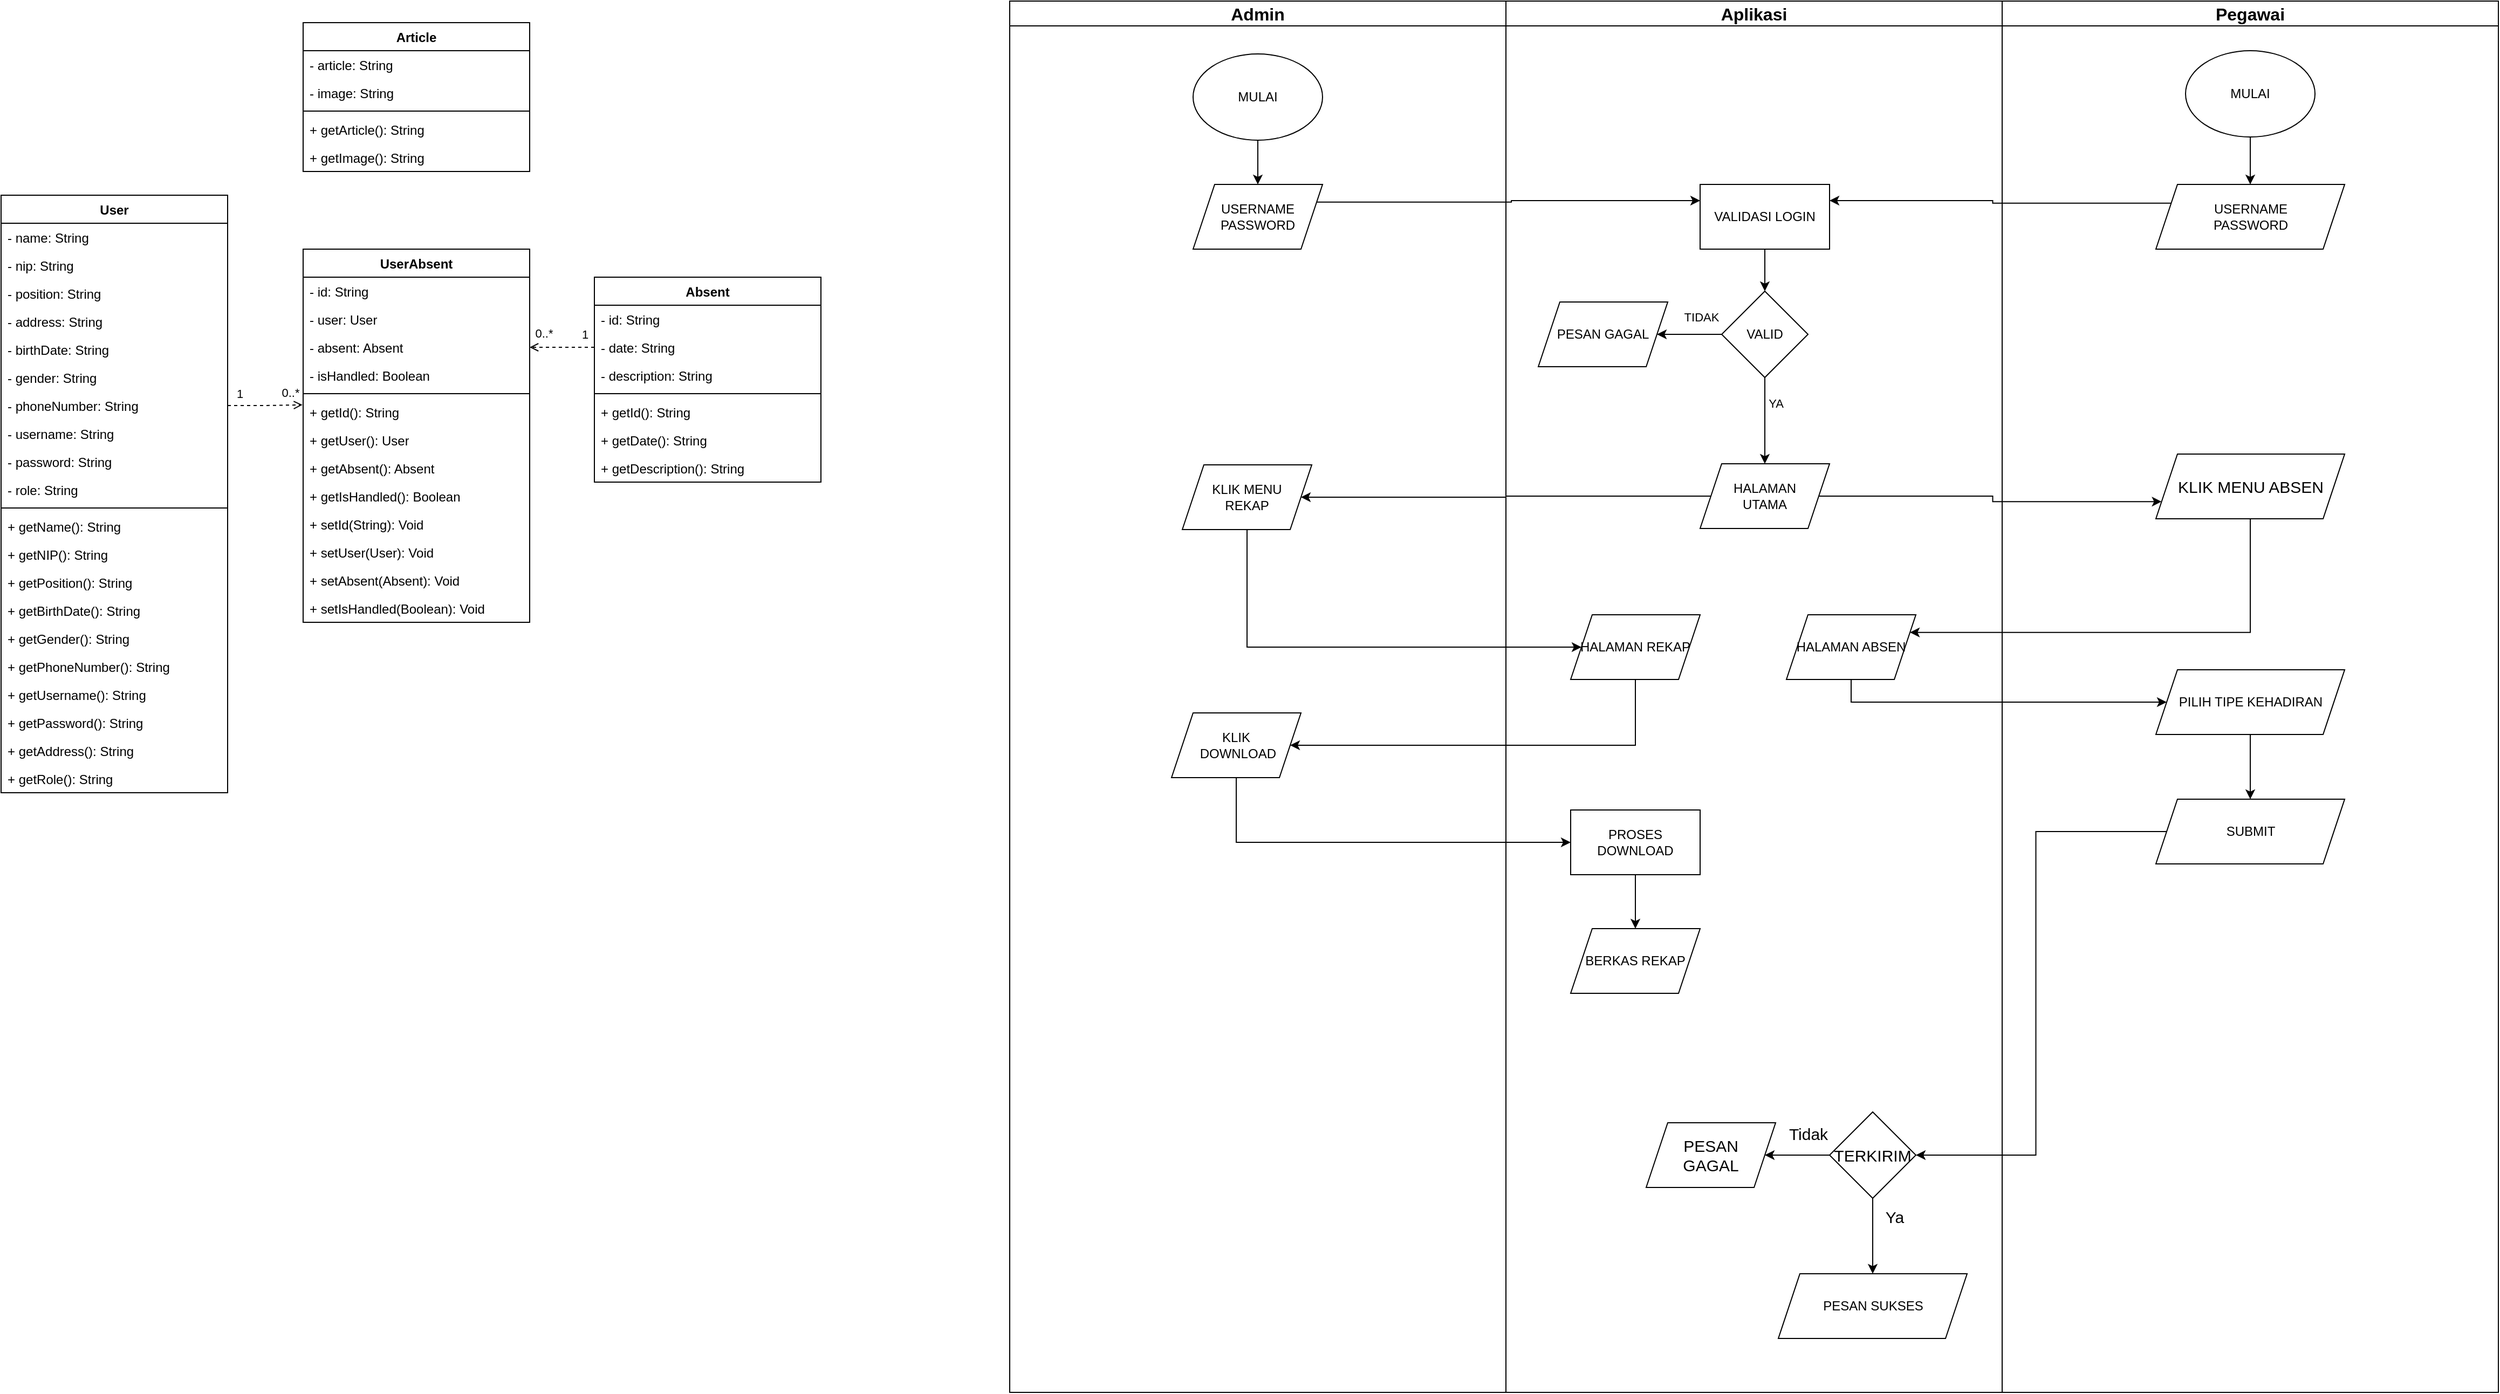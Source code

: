 <mxfile version="20.2.5" type="github">
  <diagram name="Page-1" id="QGfiBa4HXk1Xvrsq0Tfq">
    <mxGraphModel dx="3410" dy="1572" grid="1" gridSize="10" guides="1" tooltips="1" connect="1" arrows="1" fold="1" page="1" pageScale="1" pageWidth="850" pageHeight="1100" math="0" shadow="0">
      <root>
        <mxCell id="0" />
        <mxCell id="1" parent="0" />
        <mxCell id="b5IHkdSGsducfGm3wi8i-103" value="&lt;font style=&quot;font-size: 16px;&quot;&gt;Admin&lt;/font&gt;" style="swimlane;whiteSpace=wrap;html=1;movable=1;resizable=1;rotatable=1;deletable=1;editable=1;locked=0;connectable=1;" parent="1" vertex="1">
          <mxGeometry x="130" y="100" width="460" height="1290" as="geometry" />
        </mxCell>
        <mxCell id="b5IHkdSGsducfGm3wi8i-109" value="" style="edgeStyle=orthogonalEdgeStyle;rounded=0;orthogonalLoop=1;jettySize=auto;html=1;" parent="b5IHkdSGsducfGm3wi8i-103" source="b5IHkdSGsducfGm3wi8i-106" target="b5IHkdSGsducfGm3wi8i-108" edge="1">
          <mxGeometry relative="1" as="geometry" />
        </mxCell>
        <mxCell id="b5IHkdSGsducfGm3wi8i-106" value="MULAI" style="ellipse;whiteSpace=wrap;html=1;" parent="b5IHkdSGsducfGm3wi8i-103" vertex="1">
          <mxGeometry x="170" y="49" width="120" height="80" as="geometry" />
        </mxCell>
        <mxCell id="b5IHkdSGsducfGm3wi8i-108" value="&lt;div&gt;USERNAME&lt;/div&gt;&lt;div&gt;PASSWORD&lt;br&gt;&lt;/div&gt;" style="shape=parallelogram;perimeter=parallelogramPerimeter;whiteSpace=wrap;html=1;fixedSize=1;" parent="b5IHkdSGsducfGm3wi8i-103" vertex="1">
          <mxGeometry x="170" y="170" width="120" height="60" as="geometry" />
        </mxCell>
        <mxCell id="eFGfwUUzFUGYHYcHtoLi-26" value="&lt;div&gt;KLIK MENU &lt;br&gt;&lt;/div&gt;&lt;div&gt;REKAP&lt;/div&gt;" style="shape=parallelogram;perimeter=parallelogramPerimeter;whiteSpace=wrap;html=1;fixedSize=1;" vertex="1" parent="b5IHkdSGsducfGm3wi8i-103">
          <mxGeometry x="160" y="430" width="120" height="60" as="geometry" />
        </mxCell>
        <mxCell id="eFGfwUUzFUGYHYcHtoLi-34" value="&lt;div&gt;KLIK&lt;/div&gt;&lt;div&gt;&amp;nbsp;DOWNLOAD&lt;/div&gt;" style="shape=parallelogram;perimeter=parallelogramPerimeter;whiteSpace=wrap;html=1;fixedSize=1;" vertex="1" parent="b5IHkdSGsducfGm3wi8i-103">
          <mxGeometry x="150" y="660" width="120" height="60" as="geometry" />
        </mxCell>
        <mxCell id="b5IHkdSGsducfGm3wi8i-104" value="&lt;font style=&quot;font-size: 16px;&quot;&gt;Pegawai&lt;/font&gt;" style="swimlane;whiteSpace=wrap;html=1;movable=1;resizable=1;rotatable=1;deletable=1;editable=1;locked=0;connectable=1;" parent="1" vertex="1">
          <mxGeometry x="1050" y="100" width="460" height="1290" as="geometry" />
        </mxCell>
        <mxCell id="b5IHkdSGsducfGm3wi8i-107" value="MULAI" style="ellipse;whiteSpace=wrap;html=1;movable=1;resizable=1;rotatable=1;deletable=1;editable=1;locked=0;connectable=1;" parent="b5IHkdSGsducfGm3wi8i-104" vertex="1">
          <mxGeometry x="170" y="46" width="120" height="80" as="geometry" />
        </mxCell>
        <mxCell id="b5IHkdSGsducfGm3wi8i-115" value="USERNAME&lt;div style=&quot;font-size: 12px;&quot;&gt;PASSWORD&lt;/div&gt;" style="shape=parallelogram;perimeter=parallelogramPerimeter;whiteSpace=wrap;html=1;fixedSize=1;fontSize=12;" parent="b5IHkdSGsducfGm3wi8i-104" vertex="1">
          <mxGeometry x="142.5" y="170" width="175" height="60" as="geometry" />
        </mxCell>
        <mxCell id="b5IHkdSGsducfGm3wi8i-116" value="" style="edgeStyle=orthogonalEdgeStyle;rounded=0;orthogonalLoop=1;jettySize=auto;html=1;" parent="b5IHkdSGsducfGm3wi8i-104" source="b5IHkdSGsducfGm3wi8i-107" target="b5IHkdSGsducfGm3wi8i-115" edge="1">
          <mxGeometry relative="1" as="geometry" />
        </mxCell>
        <mxCell id="eFGfwUUzFUGYHYcHtoLi-1" value="&lt;font style=&quot;font-size: 15px;&quot;&gt;KLIK MENU ABSEN&lt;br&gt;&lt;/font&gt;" style="shape=parallelogram;perimeter=parallelogramPerimeter;whiteSpace=wrap;html=1;fixedSize=1;fontSize=12;" vertex="1" parent="b5IHkdSGsducfGm3wi8i-104">
          <mxGeometry x="142.5" y="420" width="175" height="60" as="geometry" />
        </mxCell>
        <mxCell id="eFGfwUUzFUGYHYcHtoLi-15" style="edgeStyle=orthogonalEdgeStyle;rounded=0;orthogonalLoop=1;jettySize=auto;html=1;fontSize=15;" edge="1" parent="b5IHkdSGsducfGm3wi8i-104" source="eFGfwUUzFUGYHYcHtoLi-12" target="eFGfwUUzFUGYHYcHtoLi-14">
          <mxGeometry relative="1" as="geometry" />
        </mxCell>
        <mxCell id="eFGfwUUzFUGYHYcHtoLi-12" value="PILIH TIPE KEHADIRAN" style="shape=parallelogram;perimeter=parallelogramPerimeter;whiteSpace=wrap;html=1;fixedSize=1;fontSize=12;" vertex="1" parent="b5IHkdSGsducfGm3wi8i-104">
          <mxGeometry x="142.5" y="620" width="175" height="60" as="geometry" />
        </mxCell>
        <mxCell id="eFGfwUUzFUGYHYcHtoLi-14" value="SUBMIT" style="shape=parallelogram;perimeter=parallelogramPerimeter;whiteSpace=wrap;html=1;fixedSize=1;fontSize=12;" vertex="1" parent="b5IHkdSGsducfGm3wi8i-104">
          <mxGeometry x="142.5" y="740" width="175" height="60" as="geometry" />
        </mxCell>
        <mxCell id="b5IHkdSGsducfGm3wi8i-105" value="&lt;span style=&quot;font-size: 16px;&quot;&gt;Aplikasi&lt;/span&gt;" style="swimlane;whiteSpace=wrap;html=1;movable=1;resizable=1;rotatable=1;deletable=1;editable=1;locked=0;connectable=1;" parent="1" vertex="1">
          <mxGeometry x="590" y="100" width="460" height="1290" as="geometry" />
        </mxCell>
        <mxCell id="b5IHkdSGsducfGm3wi8i-122" style="edgeStyle=orthogonalEdgeStyle;rounded=0;orthogonalLoop=1;jettySize=auto;html=1;exitX=0.5;exitY=1;exitDx=0;exitDy=0;entryX=0.5;entryY=0;entryDx=0;entryDy=0;" parent="b5IHkdSGsducfGm3wi8i-105" source="b5IHkdSGsducfGm3wi8i-117" target="b5IHkdSGsducfGm3wi8i-121" edge="1">
          <mxGeometry relative="1" as="geometry" />
        </mxCell>
        <mxCell id="b5IHkdSGsducfGm3wi8i-117" value="VALIDASI LOGIN" style="rounded=0;whiteSpace=wrap;html=1;" parent="b5IHkdSGsducfGm3wi8i-105" vertex="1">
          <mxGeometry x="180" y="170" width="120" height="60" as="geometry" />
        </mxCell>
        <mxCell id="b5IHkdSGsducfGm3wi8i-139" style="edgeStyle=orthogonalEdgeStyle;rounded=0;orthogonalLoop=1;jettySize=auto;html=1;entryX=0.5;entryY=0;entryDx=0;entryDy=0;" parent="b5IHkdSGsducfGm3wi8i-105" source="b5IHkdSGsducfGm3wi8i-121" target="b5IHkdSGsducfGm3wi8i-129" edge="1">
          <mxGeometry relative="1" as="geometry" />
        </mxCell>
        <mxCell id="b5IHkdSGsducfGm3wi8i-140" value="YA" style="edgeLabel;html=1;align=center;verticalAlign=middle;resizable=0;points=[];" parent="b5IHkdSGsducfGm3wi8i-139" vertex="1" connectable="0">
          <mxGeometry x="0.091" y="2" relative="1" as="geometry">
            <mxPoint x="8" y="-20" as="offset" />
          </mxGeometry>
        </mxCell>
        <mxCell id="b5IHkdSGsducfGm3wi8i-121" value="VALID" style="rhombus;whiteSpace=wrap;html=1;" parent="b5IHkdSGsducfGm3wi8i-105" vertex="1">
          <mxGeometry x="200" y="269" width="80" height="80" as="geometry" />
        </mxCell>
        <mxCell id="b5IHkdSGsducfGm3wi8i-129" value="HALAMAN &lt;br&gt;UTAMA" style="shape=parallelogram;perimeter=parallelogramPerimeter;whiteSpace=wrap;html=1;fixedSize=1;" parent="b5IHkdSGsducfGm3wi8i-105" vertex="1">
          <mxGeometry x="180" y="429" width="120" height="60" as="geometry" />
        </mxCell>
        <mxCell id="b5IHkdSGsducfGm3wi8i-123" value="PESAN GAGAL" style="shape=parallelogram;perimeter=parallelogramPerimeter;whiteSpace=wrap;html=1;fixedSize=1;" parent="b5IHkdSGsducfGm3wi8i-105" vertex="1">
          <mxGeometry x="30" y="279" width="120" height="60" as="geometry" />
        </mxCell>
        <mxCell id="b5IHkdSGsducfGm3wi8i-125" style="edgeStyle=orthogonalEdgeStyle;rounded=0;orthogonalLoop=1;jettySize=auto;html=1;exitX=0;exitY=0.5;exitDx=0;exitDy=0;entryX=1;entryY=0.5;entryDx=0;entryDy=0;" parent="b5IHkdSGsducfGm3wi8i-105" source="b5IHkdSGsducfGm3wi8i-121" target="b5IHkdSGsducfGm3wi8i-123" edge="1">
          <mxGeometry relative="1" as="geometry" />
        </mxCell>
        <mxCell id="b5IHkdSGsducfGm3wi8i-127" value="TIDAK" style="edgeLabel;html=1;align=center;verticalAlign=middle;resizable=0;points=[];" parent="b5IHkdSGsducfGm3wi8i-125" vertex="1" connectable="0">
          <mxGeometry x="-0.859" y="-2" relative="1" as="geometry">
            <mxPoint x="-15" y="-14" as="offset" />
          </mxGeometry>
        </mxCell>
        <mxCell id="eFGfwUUzFUGYHYcHtoLi-6" value="HALAMAN ABSEN" style="shape=parallelogram;perimeter=parallelogramPerimeter;whiteSpace=wrap;html=1;fixedSize=1;" vertex="1" parent="b5IHkdSGsducfGm3wi8i-105">
          <mxGeometry x="260" y="569" width="120" height="60" as="geometry" />
        </mxCell>
        <mxCell id="eFGfwUUzFUGYHYcHtoLi-21" style="edgeStyle=orthogonalEdgeStyle;rounded=0;orthogonalLoop=1;jettySize=auto;html=1;exitX=0;exitY=0.5;exitDx=0;exitDy=0;fontSize=15;" edge="1" parent="b5IHkdSGsducfGm3wi8i-105" source="eFGfwUUzFUGYHYcHtoLi-17" target="eFGfwUUzFUGYHYcHtoLi-19">
          <mxGeometry relative="1" as="geometry">
            <Array as="points">
              <mxPoint x="290" y="1070" />
              <mxPoint x="290" y="1070" />
            </Array>
          </mxGeometry>
        </mxCell>
        <mxCell id="eFGfwUUzFUGYHYcHtoLi-22" value="Tidak" style="edgeLabel;html=1;align=center;verticalAlign=middle;resizable=0;points=[];fontSize=15;" vertex="1" connectable="0" parent="eFGfwUUzFUGYHYcHtoLi-21">
          <mxGeometry x="-0.793" relative="1" as="geometry">
            <mxPoint x="-14" y="-20" as="offset" />
          </mxGeometry>
        </mxCell>
        <mxCell id="eFGfwUUzFUGYHYcHtoLi-24" value="" style="edgeStyle=orthogonalEdgeStyle;rounded=0;orthogonalLoop=1;jettySize=auto;html=1;fontSize=15;" edge="1" parent="b5IHkdSGsducfGm3wi8i-105" source="eFGfwUUzFUGYHYcHtoLi-17" target="eFGfwUUzFUGYHYcHtoLi-23">
          <mxGeometry relative="1" as="geometry">
            <Array as="points">
              <mxPoint x="340" y="1130" />
              <mxPoint x="340" y="1130" />
            </Array>
          </mxGeometry>
        </mxCell>
        <mxCell id="eFGfwUUzFUGYHYcHtoLi-40" value="Ya" style="edgeLabel;html=1;align=center;verticalAlign=middle;resizable=0;points=[];fontSize=15;" vertex="1" connectable="0" parent="eFGfwUUzFUGYHYcHtoLi-24">
          <mxGeometry x="-0.516" y="9" relative="1" as="geometry">
            <mxPoint x="11" as="offset" />
          </mxGeometry>
        </mxCell>
        <mxCell id="eFGfwUUzFUGYHYcHtoLi-17" value="TERKIRIM" style="rhombus;whiteSpace=wrap;html=1;fontSize=15;" vertex="1" parent="b5IHkdSGsducfGm3wi8i-105">
          <mxGeometry x="300" y="1030" width="80" height="80" as="geometry" />
        </mxCell>
        <mxCell id="eFGfwUUzFUGYHYcHtoLi-19" value="&lt;div&gt;PESAN &lt;br&gt;&lt;/div&gt;&lt;div&gt;GAGAL&lt;/div&gt;" style="shape=parallelogram;perimeter=parallelogramPerimeter;whiteSpace=wrap;html=1;fixedSize=1;fontSize=15;" vertex="1" parent="b5IHkdSGsducfGm3wi8i-105">
          <mxGeometry x="130" y="1040" width="120" height="60" as="geometry" />
        </mxCell>
        <mxCell id="eFGfwUUzFUGYHYcHtoLi-23" value="PESAN SUKSES" style="shape=parallelogram;perimeter=parallelogramPerimeter;whiteSpace=wrap;html=1;fixedSize=1;fontSize=12;" vertex="1" parent="b5IHkdSGsducfGm3wi8i-105">
          <mxGeometry x="252.5" y="1180" width="175" height="60" as="geometry" />
        </mxCell>
        <mxCell id="eFGfwUUzFUGYHYcHtoLi-25" value="HALAMAN REKAP" style="shape=parallelogram;perimeter=parallelogramPerimeter;whiteSpace=wrap;html=1;fixedSize=1;" vertex="1" parent="b5IHkdSGsducfGm3wi8i-105">
          <mxGeometry x="60" y="569" width="120" height="60" as="geometry" />
        </mxCell>
        <mxCell id="eFGfwUUzFUGYHYcHtoLi-39" style="edgeStyle=orthogonalEdgeStyle;rounded=0;orthogonalLoop=1;jettySize=auto;html=1;exitX=0.5;exitY=1;exitDx=0;exitDy=0;entryX=0.5;entryY=0;entryDx=0;entryDy=0;fontSize=15;" edge="1" parent="b5IHkdSGsducfGm3wi8i-105" source="eFGfwUUzFUGYHYcHtoLi-36" target="eFGfwUUzFUGYHYcHtoLi-38">
          <mxGeometry relative="1" as="geometry" />
        </mxCell>
        <mxCell id="eFGfwUUzFUGYHYcHtoLi-36" value="PROSES DOWNLOAD" style="rounded=0;whiteSpace=wrap;html=1;" vertex="1" parent="b5IHkdSGsducfGm3wi8i-105">
          <mxGeometry x="60" y="750" width="120" height="60" as="geometry" />
        </mxCell>
        <mxCell id="eFGfwUUzFUGYHYcHtoLi-38" value="BERKAS REKAP" style="shape=parallelogram;perimeter=parallelogramPerimeter;whiteSpace=wrap;html=1;fixedSize=1;" vertex="1" parent="b5IHkdSGsducfGm3wi8i-105">
          <mxGeometry x="60" y="860" width="120" height="60" as="geometry" />
        </mxCell>
        <mxCell id="b5IHkdSGsducfGm3wi8i-100" value="" style="group" parent="1" vertex="1" connectable="0">
          <mxGeometry x="-805" y="120" width="760" height="714" as="geometry" />
        </mxCell>
        <mxCell id="b5IHkdSGsducfGm3wi8i-1" value="User" style="swimlane;fontStyle=1;align=center;verticalAlign=top;childLayout=stackLayout;horizontal=1;startSize=26;horizontalStack=0;resizeParent=1;resizeParentMax=0;resizeLast=0;collapsible=1;marginBottom=0;whiteSpace=wrap;html=1;" parent="b5IHkdSGsducfGm3wi8i-100" vertex="1">
          <mxGeometry y="160" width="210" height="554" as="geometry" />
        </mxCell>
        <mxCell id="b5IHkdSGsducfGm3wi8i-2" value="-&amp;nbsp;name&lt;span style=&quot;background-color: initial;&quot;&gt;: String&lt;/span&gt;" style="text;strokeColor=none;fillColor=none;align=left;verticalAlign=top;spacingLeft=4;spacingRight=4;overflow=hidden;rotatable=0;points=[[0,0.5],[1,0.5]];portConstraint=eastwest;whiteSpace=wrap;html=1;" parent="b5IHkdSGsducfGm3wi8i-1" vertex="1">
          <mxGeometry y="26" width="210" height="26" as="geometry" />
        </mxCell>
        <mxCell id="b5IHkdSGsducfGm3wi8i-9" value="-&amp;nbsp;nip&lt;span style=&quot;background-color: initial;&quot;&gt;: String&lt;/span&gt;" style="text;strokeColor=none;fillColor=none;align=left;verticalAlign=top;spacingLeft=4;spacingRight=4;overflow=hidden;rotatable=0;points=[[0,0.5],[1,0.5]];portConstraint=eastwest;whiteSpace=wrap;html=1;" parent="b5IHkdSGsducfGm3wi8i-1" vertex="1">
          <mxGeometry y="52" width="210" height="26" as="geometry" />
        </mxCell>
        <mxCell id="b5IHkdSGsducfGm3wi8i-10" value="-&amp;nbsp;position&lt;span style=&quot;background-color: initial;&quot;&gt;: String&lt;/span&gt;" style="text;strokeColor=none;fillColor=none;align=left;verticalAlign=top;spacingLeft=4;spacingRight=4;overflow=hidden;rotatable=0;points=[[0,0.5],[1,0.5]];portConstraint=eastwest;whiteSpace=wrap;html=1;" parent="b5IHkdSGsducfGm3wi8i-1" vertex="1">
          <mxGeometry y="78" width="210" height="26" as="geometry" />
        </mxCell>
        <mxCell id="b5IHkdSGsducfGm3wi8i-11" value="-&amp;nbsp;address&lt;span style=&quot;background-color: initial;&quot;&gt;: String&lt;/span&gt;" style="text;strokeColor=none;fillColor=none;align=left;verticalAlign=top;spacingLeft=4;spacingRight=4;overflow=hidden;rotatable=0;points=[[0,0.5],[1,0.5]];portConstraint=eastwest;whiteSpace=wrap;html=1;" parent="b5IHkdSGsducfGm3wi8i-1" vertex="1">
          <mxGeometry y="104" width="210" height="26" as="geometry" />
        </mxCell>
        <mxCell id="b5IHkdSGsducfGm3wi8i-12" value="-&amp;nbsp;birthDate&lt;span style=&quot;background-color: initial;&quot;&gt;: String&lt;/span&gt;" style="text;strokeColor=none;fillColor=none;align=left;verticalAlign=top;spacingLeft=4;spacingRight=4;overflow=hidden;rotatable=0;points=[[0,0.5],[1,0.5]];portConstraint=eastwest;whiteSpace=wrap;html=1;" parent="b5IHkdSGsducfGm3wi8i-1" vertex="1">
          <mxGeometry y="130" width="210" height="26" as="geometry" />
        </mxCell>
        <mxCell id="b5IHkdSGsducfGm3wi8i-13" value="-&amp;nbsp;gender&lt;span style=&quot;background-color: initial;&quot;&gt;: String&lt;/span&gt;" style="text;strokeColor=none;fillColor=none;align=left;verticalAlign=top;spacingLeft=4;spacingRight=4;overflow=hidden;rotatable=0;points=[[0,0.5],[1,0.5]];portConstraint=eastwest;whiteSpace=wrap;html=1;" parent="b5IHkdSGsducfGm3wi8i-1" vertex="1">
          <mxGeometry y="156" width="210" height="26" as="geometry" />
        </mxCell>
        <mxCell id="b5IHkdSGsducfGm3wi8i-14" value="-&amp;nbsp;phoneNumber&lt;span style=&quot;background-color: initial;&quot;&gt;: String&lt;/span&gt;" style="text;strokeColor=none;fillColor=none;align=left;verticalAlign=top;spacingLeft=4;spacingRight=4;overflow=hidden;rotatable=0;points=[[0,0.5],[1,0.5]];portConstraint=eastwest;whiteSpace=wrap;html=1;" parent="b5IHkdSGsducfGm3wi8i-1" vertex="1">
          <mxGeometry y="182" width="210" height="26" as="geometry" />
        </mxCell>
        <mxCell id="b5IHkdSGsducfGm3wi8i-15" value="-&amp;nbsp;username&lt;span style=&quot;background-color: initial;&quot;&gt;: String&lt;/span&gt;" style="text;strokeColor=none;fillColor=none;align=left;verticalAlign=top;spacingLeft=4;spacingRight=4;overflow=hidden;rotatable=0;points=[[0,0.5],[1,0.5]];portConstraint=eastwest;whiteSpace=wrap;html=1;" parent="b5IHkdSGsducfGm3wi8i-1" vertex="1">
          <mxGeometry y="208" width="210" height="26" as="geometry" />
        </mxCell>
        <mxCell id="b5IHkdSGsducfGm3wi8i-16" value="-&amp;nbsp;password&lt;span style=&quot;background-color: initial;&quot;&gt;: String&lt;/span&gt;" style="text;strokeColor=none;fillColor=none;align=left;verticalAlign=top;spacingLeft=4;spacingRight=4;overflow=hidden;rotatable=0;points=[[0,0.5],[1,0.5]];portConstraint=eastwest;whiteSpace=wrap;html=1;" parent="b5IHkdSGsducfGm3wi8i-1" vertex="1">
          <mxGeometry y="234" width="210" height="26" as="geometry" />
        </mxCell>
        <mxCell id="b5IHkdSGsducfGm3wi8i-17" value="-&amp;nbsp;role&lt;span style=&quot;background-color: initial;&quot;&gt;: String&lt;/span&gt;" style="text;strokeColor=none;fillColor=none;align=left;verticalAlign=top;spacingLeft=4;spacingRight=4;overflow=hidden;rotatable=0;points=[[0,0.5],[1,0.5]];portConstraint=eastwest;whiteSpace=wrap;html=1;" parent="b5IHkdSGsducfGm3wi8i-1" vertex="1">
          <mxGeometry y="260" width="210" height="26" as="geometry" />
        </mxCell>
        <mxCell id="b5IHkdSGsducfGm3wi8i-3" value="" style="line;strokeWidth=1;fillColor=none;align=left;verticalAlign=middle;spacingTop=-1;spacingLeft=3;spacingRight=3;rotatable=0;labelPosition=right;points=[];portConstraint=eastwest;strokeColor=inherit;" parent="b5IHkdSGsducfGm3wi8i-1" vertex="1">
          <mxGeometry y="286" width="210" height="8" as="geometry" />
        </mxCell>
        <mxCell id="b5IHkdSGsducfGm3wi8i-4" value="+ getName(): String" style="text;strokeColor=none;fillColor=none;align=left;verticalAlign=top;spacingLeft=4;spacingRight=4;overflow=hidden;rotatable=0;points=[[0,0.5],[1,0.5]];portConstraint=eastwest;whiteSpace=wrap;html=1;" parent="b5IHkdSGsducfGm3wi8i-1" vertex="1">
          <mxGeometry y="294" width="210" height="26" as="geometry" />
        </mxCell>
        <mxCell id="b5IHkdSGsducfGm3wi8i-18" value="+ getNIP(): String" style="text;strokeColor=none;fillColor=none;align=left;verticalAlign=top;spacingLeft=4;spacingRight=4;overflow=hidden;rotatable=0;points=[[0,0.5],[1,0.5]];portConstraint=eastwest;whiteSpace=wrap;html=1;" parent="b5IHkdSGsducfGm3wi8i-1" vertex="1">
          <mxGeometry y="320" width="210" height="26" as="geometry" />
        </mxCell>
        <mxCell id="b5IHkdSGsducfGm3wi8i-19" value="+ getPosition(): String" style="text;strokeColor=none;fillColor=none;align=left;verticalAlign=top;spacingLeft=4;spacingRight=4;overflow=hidden;rotatable=0;points=[[0,0.5],[1,0.5]];portConstraint=eastwest;whiteSpace=wrap;html=1;" parent="b5IHkdSGsducfGm3wi8i-1" vertex="1">
          <mxGeometry y="346" width="210" height="26" as="geometry" />
        </mxCell>
        <mxCell id="b5IHkdSGsducfGm3wi8i-20" value="+ getBirthDate(): String" style="text;strokeColor=none;fillColor=none;align=left;verticalAlign=top;spacingLeft=4;spacingRight=4;overflow=hidden;rotatable=0;points=[[0,0.5],[1,0.5]];portConstraint=eastwest;whiteSpace=wrap;html=1;" parent="b5IHkdSGsducfGm3wi8i-1" vertex="1">
          <mxGeometry y="372" width="210" height="26" as="geometry" />
        </mxCell>
        <mxCell id="b5IHkdSGsducfGm3wi8i-21" value="+ getGender(): String" style="text;strokeColor=none;fillColor=none;align=left;verticalAlign=top;spacingLeft=4;spacingRight=4;overflow=hidden;rotatable=0;points=[[0,0.5],[1,0.5]];portConstraint=eastwest;whiteSpace=wrap;html=1;" parent="b5IHkdSGsducfGm3wi8i-1" vertex="1">
          <mxGeometry y="398" width="210" height="26" as="geometry" />
        </mxCell>
        <mxCell id="b5IHkdSGsducfGm3wi8i-22" value="+ getPhoneNumber(): String" style="text;strokeColor=none;fillColor=none;align=left;verticalAlign=top;spacingLeft=4;spacingRight=4;overflow=hidden;rotatable=0;points=[[0,0.5],[1,0.5]];portConstraint=eastwest;whiteSpace=wrap;html=1;" parent="b5IHkdSGsducfGm3wi8i-1" vertex="1">
          <mxGeometry y="424" width="210" height="26" as="geometry" />
        </mxCell>
        <mxCell id="b5IHkdSGsducfGm3wi8i-23" value="+ getUsername(): String" style="text;strokeColor=none;fillColor=none;align=left;verticalAlign=top;spacingLeft=4;spacingRight=4;overflow=hidden;rotatable=0;points=[[0,0.5],[1,0.5]];portConstraint=eastwest;whiteSpace=wrap;html=1;" parent="b5IHkdSGsducfGm3wi8i-1" vertex="1">
          <mxGeometry y="450" width="210" height="26" as="geometry" />
        </mxCell>
        <mxCell id="b5IHkdSGsducfGm3wi8i-24" value="+ getPassword(): String" style="text;strokeColor=none;fillColor=none;align=left;verticalAlign=top;spacingLeft=4;spacingRight=4;overflow=hidden;rotatable=0;points=[[0,0.5],[1,0.5]];portConstraint=eastwest;whiteSpace=wrap;html=1;" parent="b5IHkdSGsducfGm3wi8i-1" vertex="1">
          <mxGeometry y="476" width="210" height="26" as="geometry" />
        </mxCell>
        <mxCell id="b5IHkdSGsducfGm3wi8i-25" value="+ getAddress(): String" style="text;strokeColor=none;fillColor=none;align=left;verticalAlign=top;spacingLeft=4;spacingRight=4;overflow=hidden;rotatable=0;points=[[0,0.5],[1,0.5]];portConstraint=eastwest;whiteSpace=wrap;html=1;" parent="b5IHkdSGsducfGm3wi8i-1" vertex="1">
          <mxGeometry y="502" width="210" height="26" as="geometry" />
        </mxCell>
        <mxCell id="b5IHkdSGsducfGm3wi8i-26" value="+ getRole(): String" style="text;strokeColor=none;fillColor=none;align=left;verticalAlign=top;spacingLeft=4;spacingRight=4;overflow=hidden;rotatable=0;points=[[0,0.5],[1,0.5]];portConstraint=eastwest;whiteSpace=wrap;html=1;" parent="b5IHkdSGsducfGm3wi8i-1" vertex="1">
          <mxGeometry y="528" width="210" height="26" as="geometry" />
        </mxCell>
        <mxCell id="b5IHkdSGsducfGm3wi8i-49" value="Absent" style="swimlane;fontStyle=1;align=center;verticalAlign=top;childLayout=stackLayout;horizontal=1;startSize=26;horizontalStack=0;resizeParent=1;resizeParentMax=0;resizeLast=0;collapsible=1;marginBottom=0;whiteSpace=wrap;html=1;" parent="b5IHkdSGsducfGm3wi8i-100" vertex="1">
          <mxGeometry x="550" y="236" width="210" height="190" as="geometry" />
        </mxCell>
        <mxCell id="b5IHkdSGsducfGm3wi8i-50" value="-&amp;nbsp;id&lt;span style=&quot;background-color: initial;&quot;&gt;: String&lt;/span&gt;" style="text;strokeColor=none;fillColor=none;align=left;verticalAlign=top;spacingLeft=4;spacingRight=4;overflow=hidden;rotatable=0;points=[[0,0.5],[1,0.5]];portConstraint=eastwest;whiteSpace=wrap;html=1;" parent="b5IHkdSGsducfGm3wi8i-49" vertex="1">
          <mxGeometry y="26" width="210" height="26" as="geometry" />
        </mxCell>
        <mxCell id="b5IHkdSGsducfGm3wi8i-51" value="-&amp;nbsp;date&lt;span style=&quot;background-color: initial;&quot;&gt;: String&lt;/span&gt;" style="text;strokeColor=none;fillColor=none;align=left;verticalAlign=top;spacingLeft=4;spacingRight=4;overflow=hidden;rotatable=0;points=[[0,0.5],[1,0.5]];portConstraint=eastwest;whiteSpace=wrap;html=1;" parent="b5IHkdSGsducfGm3wi8i-49" vertex="1">
          <mxGeometry y="52" width="210" height="26" as="geometry" />
        </mxCell>
        <mxCell id="b5IHkdSGsducfGm3wi8i-63" value="-&amp;nbsp;description&lt;span style=&quot;background-color: initial;&quot;&gt;: String&lt;/span&gt;" style="text;strokeColor=none;fillColor=none;align=left;verticalAlign=top;spacingLeft=4;spacingRight=4;overflow=hidden;rotatable=0;points=[[0,0.5],[1,0.5]];portConstraint=eastwest;whiteSpace=wrap;html=1;" parent="b5IHkdSGsducfGm3wi8i-49" vertex="1">
          <mxGeometry y="78" width="210" height="26" as="geometry" />
        </mxCell>
        <mxCell id="b5IHkdSGsducfGm3wi8i-56" value="" style="line;strokeWidth=1;fillColor=none;align=left;verticalAlign=middle;spacingTop=-1;spacingLeft=3;spacingRight=3;rotatable=0;labelPosition=right;points=[];portConstraint=eastwest;strokeColor=inherit;" parent="b5IHkdSGsducfGm3wi8i-49" vertex="1">
          <mxGeometry y="104" width="210" height="8" as="geometry" />
        </mxCell>
        <mxCell id="b5IHkdSGsducfGm3wi8i-57" value="+ getId(): String" style="text;strokeColor=none;fillColor=none;align=left;verticalAlign=top;spacingLeft=4;spacingRight=4;overflow=hidden;rotatable=0;points=[[0,0.5],[1,0.5]];portConstraint=eastwest;whiteSpace=wrap;html=1;" parent="b5IHkdSGsducfGm3wi8i-49" vertex="1">
          <mxGeometry y="112" width="210" height="26" as="geometry" />
        </mxCell>
        <mxCell id="b5IHkdSGsducfGm3wi8i-58" value="+ getDate(): String" style="text;strokeColor=none;fillColor=none;align=left;verticalAlign=top;spacingLeft=4;spacingRight=4;overflow=hidden;rotatable=0;points=[[0,0.5],[1,0.5]];portConstraint=eastwest;whiteSpace=wrap;html=1;" parent="b5IHkdSGsducfGm3wi8i-49" vertex="1">
          <mxGeometry y="138" width="210" height="26" as="geometry" />
        </mxCell>
        <mxCell id="b5IHkdSGsducfGm3wi8i-64" value="+ getDescription(): String" style="text;strokeColor=none;fillColor=none;align=left;verticalAlign=top;spacingLeft=4;spacingRight=4;overflow=hidden;rotatable=0;points=[[0,0.5],[1,0.5]];portConstraint=eastwest;whiteSpace=wrap;html=1;" parent="b5IHkdSGsducfGm3wi8i-49" vertex="1">
          <mxGeometry y="164" width="210" height="26" as="geometry" />
        </mxCell>
        <mxCell id="b5IHkdSGsducfGm3wi8i-65" value="Article" style="swimlane;fontStyle=1;align=center;verticalAlign=top;childLayout=stackLayout;horizontal=1;startSize=26;horizontalStack=0;resizeParent=1;resizeParentMax=0;resizeLast=0;collapsible=1;marginBottom=0;whiteSpace=wrap;html=1;" parent="b5IHkdSGsducfGm3wi8i-100" vertex="1">
          <mxGeometry x="280" width="210" height="138" as="geometry" />
        </mxCell>
        <mxCell id="b5IHkdSGsducfGm3wi8i-66" value="-&amp;nbsp;article&lt;span style=&quot;background-color: initial;&quot;&gt;: String&lt;/span&gt;" style="text;strokeColor=none;fillColor=none;align=left;verticalAlign=top;spacingLeft=4;spacingRight=4;overflow=hidden;rotatable=0;points=[[0,0.5],[1,0.5]];portConstraint=eastwest;whiteSpace=wrap;html=1;" parent="b5IHkdSGsducfGm3wi8i-65" vertex="1">
          <mxGeometry y="26" width="210" height="26" as="geometry" />
        </mxCell>
        <mxCell id="b5IHkdSGsducfGm3wi8i-67" value="-&amp;nbsp;image&lt;span style=&quot;background-color: initial;&quot;&gt;: String&lt;/span&gt;" style="text;strokeColor=none;fillColor=none;align=left;verticalAlign=top;spacingLeft=4;spacingRight=4;overflow=hidden;rotatable=0;points=[[0,0.5],[1,0.5]];portConstraint=eastwest;whiteSpace=wrap;html=1;" parent="b5IHkdSGsducfGm3wi8i-65" vertex="1">
          <mxGeometry y="52" width="210" height="26" as="geometry" />
        </mxCell>
        <mxCell id="b5IHkdSGsducfGm3wi8i-69" value="" style="line;strokeWidth=1;fillColor=none;align=left;verticalAlign=middle;spacingTop=-1;spacingLeft=3;spacingRight=3;rotatable=0;labelPosition=right;points=[];portConstraint=eastwest;strokeColor=inherit;" parent="b5IHkdSGsducfGm3wi8i-65" vertex="1">
          <mxGeometry y="78" width="210" height="8" as="geometry" />
        </mxCell>
        <mxCell id="b5IHkdSGsducfGm3wi8i-70" value="+ getArticle(): String" style="text;strokeColor=none;fillColor=none;align=left;verticalAlign=top;spacingLeft=4;spacingRight=4;overflow=hidden;rotatable=0;points=[[0,0.5],[1,0.5]];portConstraint=eastwest;whiteSpace=wrap;html=1;" parent="b5IHkdSGsducfGm3wi8i-65" vertex="1">
          <mxGeometry y="86" width="210" height="26" as="geometry" />
        </mxCell>
        <mxCell id="b5IHkdSGsducfGm3wi8i-71" value="+ getImage(): String" style="text;strokeColor=none;fillColor=none;align=left;verticalAlign=top;spacingLeft=4;spacingRight=4;overflow=hidden;rotatable=0;points=[[0,0.5],[1,0.5]];portConstraint=eastwest;whiteSpace=wrap;html=1;" parent="b5IHkdSGsducfGm3wi8i-65" vertex="1">
          <mxGeometry y="112" width="210" height="26" as="geometry" />
        </mxCell>
        <mxCell id="b5IHkdSGsducfGm3wi8i-73" value="UserAbsent" style="swimlane;fontStyle=1;align=center;verticalAlign=top;childLayout=stackLayout;horizontal=1;startSize=26;horizontalStack=0;resizeParent=1;resizeParentMax=0;resizeLast=0;collapsible=1;marginBottom=0;whiteSpace=wrap;html=1;" parent="b5IHkdSGsducfGm3wi8i-100" vertex="1">
          <mxGeometry x="280" y="210" width="210" height="346" as="geometry" />
        </mxCell>
        <mxCell id="b5IHkdSGsducfGm3wi8i-74" value="-&amp;nbsp;id&lt;span style=&quot;background-color: initial;&quot;&gt;: String&lt;/span&gt;" style="text;strokeColor=none;fillColor=none;align=left;verticalAlign=top;spacingLeft=4;spacingRight=4;overflow=hidden;rotatable=0;points=[[0,0.5],[1,0.5]];portConstraint=eastwest;whiteSpace=wrap;html=1;" parent="b5IHkdSGsducfGm3wi8i-73" vertex="1">
          <mxGeometry y="26" width="210" height="26" as="geometry" />
        </mxCell>
        <mxCell id="b5IHkdSGsducfGm3wi8i-75" value="-&amp;nbsp;user&lt;span style=&quot;background-color: initial;&quot;&gt;: User&lt;/span&gt;" style="text;strokeColor=none;fillColor=none;align=left;verticalAlign=top;spacingLeft=4;spacingRight=4;overflow=hidden;rotatable=0;points=[[0,0.5],[1,0.5]];portConstraint=eastwest;whiteSpace=wrap;html=1;" parent="b5IHkdSGsducfGm3wi8i-73" vertex="1">
          <mxGeometry y="52" width="210" height="26" as="geometry" />
        </mxCell>
        <mxCell id="b5IHkdSGsducfGm3wi8i-76" value="-&amp;nbsp;absent&lt;span style=&quot;background-color: initial;&quot;&gt;: Absent&lt;/span&gt;" style="text;strokeColor=none;fillColor=none;align=left;verticalAlign=top;spacingLeft=4;spacingRight=4;overflow=hidden;rotatable=0;points=[[0,0.5],[1,0.5]];portConstraint=eastwest;whiteSpace=wrap;html=1;" parent="b5IHkdSGsducfGm3wi8i-73" vertex="1">
          <mxGeometry y="78" width="210" height="26" as="geometry" />
        </mxCell>
        <mxCell id="b5IHkdSGsducfGm3wi8i-81" value="-&amp;nbsp;isHandled&lt;span style=&quot;background-color: initial;&quot;&gt;: Boolean&lt;/span&gt;" style="text;strokeColor=none;fillColor=none;align=left;verticalAlign=top;spacingLeft=4;spacingRight=4;overflow=hidden;rotatable=0;points=[[0,0.5],[1,0.5]];portConstraint=eastwest;whiteSpace=wrap;html=1;" parent="b5IHkdSGsducfGm3wi8i-73" vertex="1">
          <mxGeometry y="104" width="210" height="26" as="geometry" />
        </mxCell>
        <mxCell id="b5IHkdSGsducfGm3wi8i-77" value="" style="line;strokeWidth=1;fillColor=none;align=left;verticalAlign=middle;spacingTop=-1;spacingLeft=3;spacingRight=3;rotatable=0;labelPosition=right;points=[];portConstraint=eastwest;strokeColor=inherit;" parent="b5IHkdSGsducfGm3wi8i-73" vertex="1">
          <mxGeometry y="130" width="210" height="8" as="geometry" />
        </mxCell>
        <mxCell id="b5IHkdSGsducfGm3wi8i-78" value="+ getId(): String" style="text;strokeColor=none;fillColor=none;align=left;verticalAlign=top;spacingLeft=4;spacingRight=4;overflow=hidden;rotatable=0;points=[[0,0.5],[1,0.5]];portConstraint=eastwest;whiteSpace=wrap;html=1;" parent="b5IHkdSGsducfGm3wi8i-73" vertex="1">
          <mxGeometry y="138" width="210" height="26" as="geometry" />
        </mxCell>
        <mxCell id="b5IHkdSGsducfGm3wi8i-79" value="+ getUser(): User" style="text;strokeColor=none;fillColor=none;align=left;verticalAlign=top;spacingLeft=4;spacingRight=4;overflow=hidden;rotatable=0;points=[[0,0.5],[1,0.5]];portConstraint=eastwest;whiteSpace=wrap;html=1;" parent="b5IHkdSGsducfGm3wi8i-73" vertex="1">
          <mxGeometry y="164" width="210" height="26" as="geometry" />
        </mxCell>
        <mxCell id="b5IHkdSGsducfGm3wi8i-80" value="+ getAbsent(): Absent" style="text;strokeColor=none;fillColor=none;align=left;verticalAlign=top;spacingLeft=4;spacingRight=4;overflow=hidden;rotatable=0;points=[[0,0.5],[1,0.5]];portConstraint=eastwest;whiteSpace=wrap;html=1;" parent="b5IHkdSGsducfGm3wi8i-73" vertex="1">
          <mxGeometry y="190" width="210" height="26" as="geometry" />
        </mxCell>
        <mxCell id="b5IHkdSGsducfGm3wi8i-82" value="+ getIsHandled(): Boolean" style="text;strokeColor=none;fillColor=none;align=left;verticalAlign=top;spacingLeft=4;spacingRight=4;overflow=hidden;rotatable=0;points=[[0,0.5],[1,0.5]];portConstraint=eastwest;whiteSpace=wrap;html=1;" parent="b5IHkdSGsducfGm3wi8i-73" vertex="1">
          <mxGeometry y="216" width="210" height="26" as="geometry" />
        </mxCell>
        <mxCell id="b5IHkdSGsducfGm3wi8i-83" value="+ setId(String): Void" style="text;strokeColor=none;fillColor=none;align=left;verticalAlign=top;spacingLeft=4;spacingRight=4;overflow=hidden;rotatable=0;points=[[0,0.5],[1,0.5]];portConstraint=eastwest;whiteSpace=wrap;html=1;" parent="b5IHkdSGsducfGm3wi8i-73" vertex="1">
          <mxGeometry y="242" width="210" height="26" as="geometry" />
        </mxCell>
        <mxCell id="b5IHkdSGsducfGm3wi8i-84" value="+ setUser(User): Void" style="text;strokeColor=none;fillColor=none;align=left;verticalAlign=top;spacingLeft=4;spacingRight=4;overflow=hidden;rotatable=0;points=[[0,0.5],[1,0.5]];portConstraint=eastwest;whiteSpace=wrap;html=1;" parent="b5IHkdSGsducfGm3wi8i-73" vertex="1">
          <mxGeometry y="268" width="210" height="26" as="geometry" />
        </mxCell>
        <mxCell id="b5IHkdSGsducfGm3wi8i-85" value="+ setAbsent(Absent): Void" style="text;strokeColor=none;fillColor=none;align=left;verticalAlign=top;spacingLeft=4;spacingRight=4;overflow=hidden;rotatable=0;points=[[0,0.5],[1,0.5]];portConstraint=eastwest;whiteSpace=wrap;html=1;" parent="b5IHkdSGsducfGm3wi8i-73" vertex="1">
          <mxGeometry y="294" width="210" height="26" as="geometry" />
        </mxCell>
        <mxCell id="b5IHkdSGsducfGm3wi8i-86" value="+ setIsHandled(Boolean): Void" style="text;strokeColor=none;fillColor=none;align=left;verticalAlign=top;spacingLeft=4;spacingRight=4;overflow=hidden;rotatable=0;points=[[0,0.5],[1,0.5]];portConstraint=eastwest;whiteSpace=wrap;html=1;" parent="b5IHkdSGsducfGm3wi8i-73" vertex="1">
          <mxGeometry y="320" width="210" height="26" as="geometry" />
        </mxCell>
        <mxCell id="b5IHkdSGsducfGm3wi8i-94" style="edgeStyle=orthogonalEdgeStyle;rounded=0;orthogonalLoop=1;jettySize=auto;html=1;exitX=1;exitY=0.5;exitDx=0;exitDy=0;entryX=-0.003;entryY=0.247;entryDx=0;entryDy=0;entryPerimeter=0;dashed=1;endArrow=open;endFill=0;" parent="b5IHkdSGsducfGm3wi8i-100" source="b5IHkdSGsducfGm3wi8i-14" target="b5IHkdSGsducfGm3wi8i-78" edge="1">
          <mxGeometry relative="1" as="geometry" />
        </mxCell>
        <mxCell id="b5IHkdSGsducfGm3wi8i-96" value="1" style="edgeLabel;html=1;align=center;verticalAlign=middle;resizable=0;points=[];" parent="b5IHkdSGsducfGm3wi8i-94" vertex="1" connectable="0">
          <mxGeometry x="-0.697" relative="1" as="geometry">
            <mxPoint y="-11" as="offset" />
          </mxGeometry>
        </mxCell>
        <mxCell id="b5IHkdSGsducfGm3wi8i-97" value="0..*" style="edgeLabel;html=1;align=center;verticalAlign=middle;resizable=0;points=[];" parent="b5IHkdSGsducfGm3wi8i-94" vertex="1" connectable="0">
          <mxGeometry x="0.652" relative="1" as="geometry">
            <mxPoint y="-12" as="offset" />
          </mxGeometry>
        </mxCell>
        <mxCell id="b5IHkdSGsducfGm3wi8i-95" style="edgeStyle=orthogonalEdgeStyle;rounded=0;orthogonalLoop=1;jettySize=auto;html=1;exitX=0;exitY=0.5;exitDx=0;exitDy=0;entryX=1;entryY=0.5;entryDx=0;entryDy=0;endArrow=open;endFill=0;dashed=1;" parent="b5IHkdSGsducfGm3wi8i-100" source="b5IHkdSGsducfGm3wi8i-51" target="b5IHkdSGsducfGm3wi8i-76" edge="1">
          <mxGeometry relative="1" as="geometry">
            <mxPoint x="500" y="305" as="targetPoint" />
          </mxGeometry>
        </mxCell>
        <mxCell id="b5IHkdSGsducfGm3wi8i-98" value="1" style="edgeLabel;html=1;align=center;verticalAlign=middle;resizable=0;points=[];" parent="b5IHkdSGsducfGm3wi8i-95" vertex="1" connectable="0">
          <mxGeometry x="-0.68" y="-1" relative="1" as="geometry">
            <mxPoint y="-11" as="offset" />
          </mxGeometry>
        </mxCell>
        <mxCell id="b5IHkdSGsducfGm3wi8i-99" value="0..*" style="edgeLabel;html=1;align=center;verticalAlign=middle;resizable=0;points=[];" parent="b5IHkdSGsducfGm3wi8i-95" vertex="1" connectable="0">
          <mxGeometry x="0.573" y="-1" relative="1" as="geometry">
            <mxPoint y="-12" as="offset" />
          </mxGeometry>
        </mxCell>
        <mxCell id="eFGfwUUzFUGYHYcHtoLi-8" style="edgeStyle=orthogonalEdgeStyle;rounded=0;orthogonalLoop=1;jettySize=auto;html=1;exitX=0;exitY=0.25;exitDx=0;exitDy=0;entryX=1;entryY=0.25;entryDx=0;entryDy=0;fontSize=15;" edge="1" parent="1" source="b5IHkdSGsducfGm3wi8i-115" target="b5IHkdSGsducfGm3wi8i-117">
          <mxGeometry relative="1" as="geometry" />
        </mxCell>
        <mxCell id="eFGfwUUzFUGYHYcHtoLi-9" style="edgeStyle=orthogonalEdgeStyle;rounded=0;orthogonalLoop=1;jettySize=auto;html=1;exitX=1;exitY=0.25;exitDx=0;exitDy=0;entryX=0;entryY=0.25;entryDx=0;entryDy=0;fontSize=15;" edge="1" parent="1" source="b5IHkdSGsducfGm3wi8i-108" target="b5IHkdSGsducfGm3wi8i-117">
          <mxGeometry relative="1" as="geometry" />
        </mxCell>
        <mxCell id="eFGfwUUzFUGYHYcHtoLi-10" style="edgeStyle=orthogonalEdgeStyle;rounded=0;orthogonalLoop=1;jettySize=auto;html=1;exitX=1;exitY=0.5;exitDx=0;exitDy=0;entryX=0;entryY=0.75;entryDx=0;entryDy=0;fontSize=15;" edge="1" parent="1" source="b5IHkdSGsducfGm3wi8i-129" target="eFGfwUUzFUGYHYcHtoLi-1">
          <mxGeometry relative="1" as="geometry" />
        </mxCell>
        <mxCell id="eFGfwUUzFUGYHYcHtoLi-11" style="edgeStyle=orthogonalEdgeStyle;rounded=0;orthogonalLoop=1;jettySize=auto;html=1;exitX=0.5;exitY=1;exitDx=0;exitDy=0;entryX=1;entryY=0.25;entryDx=0;entryDy=0;fontSize=15;" edge="1" parent="1" source="eFGfwUUzFUGYHYcHtoLi-1" target="eFGfwUUzFUGYHYcHtoLi-6">
          <mxGeometry relative="1" as="geometry">
            <Array as="points">
              <mxPoint x="1280" y="685" />
            </Array>
          </mxGeometry>
        </mxCell>
        <mxCell id="eFGfwUUzFUGYHYcHtoLi-16" style="edgeStyle=orthogonalEdgeStyle;rounded=0;orthogonalLoop=1;jettySize=auto;html=1;exitX=0.5;exitY=1;exitDx=0;exitDy=0;entryX=0;entryY=0.5;entryDx=0;entryDy=0;fontSize=15;" edge="1" parent="1" source="eFGfwUUzFUGYHYcHtoLi-6" target="eFGfwUUzFUGYHYcHtoLi-12">
          <mxGeometry relative="1" as="geometry" />
        </mxCell>
        <mxCell id="eFGfwUUzFUGYHYcHtoLi-18" style="edgeStyle=orthogonalEdgeStyle;rounded=0;orthogonalLoop=1;jettySize=auto;html=1;exitX=0;exitY=0.5;exitDx=0;exitDy=0;entryX=1;entryY=0.5;entryDx=0;entryDy=0;fontSize=15;" edge="1" parent="1" source="eFGfwUUzFUGYHYcHtoLi-14" target="eFGfwUUzFUGYHYcHtoLi-17">
          <mxGeometry relative="1" as="geometry" />
        </mxCell>
        <mxCell id="eFGfwUUzFUGYHYcHtoLi-27" style="edgeStyle=orthogonalEdgeStyle;rounded=0;orthogonalLoop=1;jettySize=auto;html=1;exitX=0;exitY=0.5;exitDx=0;exitDy=0;entryX=1;entryY=0.5;entryDx=0;entryDy=0;fontSize=15;" edge="1" parent="1" source="b5IHkdSGsducfGm3wi8i-129" target="eFGfwUUzFUGYHYcHtoLi-26">
          <mxGeometry relative="1" as="geometry" />
        </mxCell>
        <mxCell id="eFGfwUUzFUGYHYcHtoLi-28" style="edgeStyle=orthogonalEdgeStyle;rounded=0;orthogonalLoop=1;jettySize=auto;html=1;exitX=0.5;exitY=1;exitDx=0;exitDy=0;entryX=0;entryY=0.5;entryDx=0;entryDy=0;fontSize=15;" edge="1" parent="1" source="eFGfwUUzFUGYHYcHtoLi-26" target="eFGfwUUzFUGYHYcHtoLi-25">
          <mxGeometry relative="1" as="geometry">
            <Array as="points">
              <mxPoint x="350" y="699" />
            </Array>
          </mxGeometry>
        </mxCell>
        <mxCell id="eFGfwUUzFUGYHYcHtoLi-35" style="edgeStyle=orthogonalEdgeStyle;rounded=0;orthogonalLoop=1;jettySize=auto;html=1;exitX=0.5;exitY=1;exitDx=0;exitDy=0;entryX=1;entryY=0.5;entryDx=0;entryDy=0;fontSize=15;" edge="1" parent="1" source="eFGfwUUzFUGYHYcHtoLi-25" target="eFGfwUUzFUGYHYcHtoLi-34">
          <mxGeometry relative="1" as="geometry">
            <Array as="points">
              <mxPoint x="710" y="790" />
            </Array>
          </mxGeometry>
        </mxCell>
        <mxCell id="eFGfwUUzFUGYHYcHtoLi-37" style="edgeStyle=orthogonalEdgeStyle;rounded=0;orthogonalLoop=1;jettySize=auto;html=1;exitX=0.5;exitY=1;exitDx=0;exitDy=0;entryX=0;entryY=0.5;entryDx=0;entryDy=0;fontSize=15;" edge="1" parent="1" source="eFGfwUUzFUGYHYcHtoLi-34" target="eFGfwUUzFUGYHYcHtoLi-36">
          <mxGeometry relative="1" as="geometry" />
        </mxCell>
      </root>
    </mxGraphModel>
  </diagram>
</mxfile>
